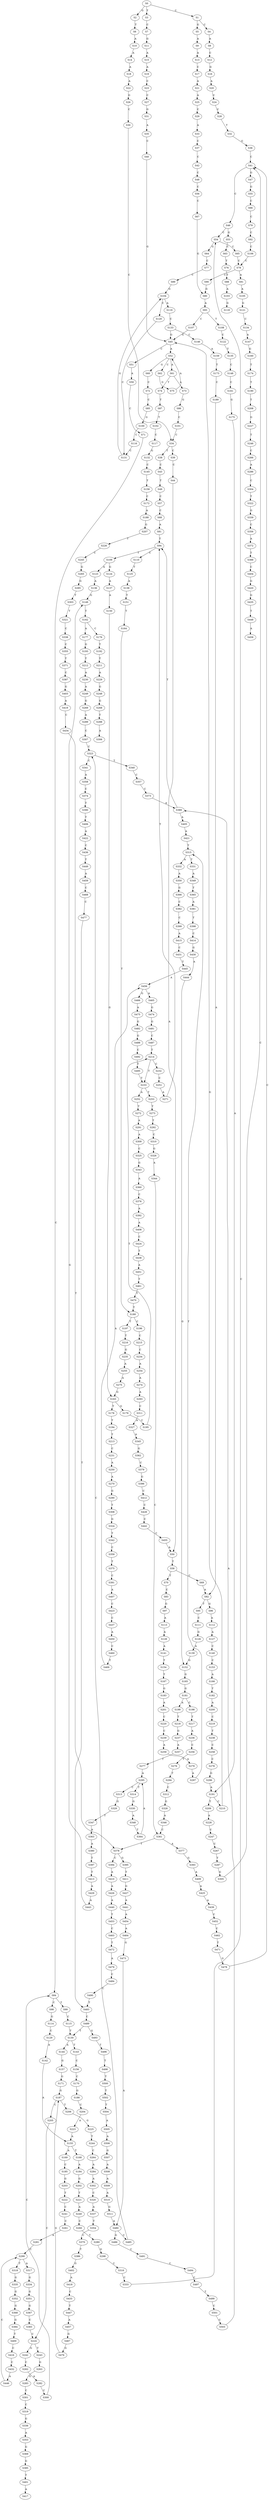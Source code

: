 strict digraph  {
	S0 -> S1 [ label = C ];
	S0 -> S2 [ label = G ];
	S0 -> S3 [ label = T ];
	S1 -> S4 [ label = C ];
	S1 -> S5 [ label = G ];
	S2 -> S6 [ label = T ];
	S3 -> S7 [ label = C ];
	S4 -> S8 [ label = A ];
	S5 -> S9 [ label = A ];
	S6 -> S10 [ label = A ];
	S7 -> S11 [ label = G ];
	S8 -> S12 [ label = C ];
	S9 -> S13 [ label = A ];
	S10 -> S14 [ label = A ];
	S11 -> S15 [ label = A ];
	S12 -> S16 [ label = G ];
	S13 -> S17 [ label = C ];
	S14 -> S18 [ label = A ];
	S15 -> S19 [ label = A ];
	S16 -> S20 [ label = A ];
	S17 -> S21 [ label = A ];
	S18 -> S22 [ label = A ];
	S19 -> S23 [ label = C ];
	S20 -> S24 [ label = C ];
	S21 -> S25 [ label = A ];
	S22 -> S26 [ label = G ];
	S23 -> S27 [ label = C ];
	S24 -> S28 [ label = C ];
	S25 -> S29 [ label = C ];
	S26 -> S30 [ label = C ];
	S27 -> S31 [ label = G ];
	S28 -> S32 [ label = T ];
	S29 -> S33 [ label = A ];
	S30 -> S34 [ label = C ];
	S31 -> S35 [ label = A ];
	S32 -> S36 [ label = G ];
	S33 -> S37 [ label = C ];
	S34 -> S38 [ label = T ];
	S34 -> S39 [ label = C ];
	S35 -> S40 [ label = C ];
	S36 -> S41 [ label = C ];
	S37 -> S42 [ label = C ];
	S38 -> S43 [ label = C ];
	S39 -> S44 [ label = C ];
	S40 -> S45 [ label = G ];
	S41 -> S46 [ label = C ];
	S41 -> S47 [ label = G ];
	S42 -> S48 [ label = C ];
	S43 -> S49 [ label = T ];
	S44 -> S50 [ label = A ];
	S45 -> S51 [ label = C ];
	S45 -> S52 [ label = A ];
	S46 -> S53 [ label = G ];
	S46 -> S54 [ label = C ];
	S47 -> S55 [ label = G ];
	S48 -> S56 [ label = C ];
	S49 -> S57 [ label = C ];
	S50 -> S58 [ label = T ];
	S51 -> S59 [ label = A ];
	S52 -> S60 [ label = G ];
	S52 -> S61 [ label = A ];
	S52 -> S62 [ label = C ];
	S53 -> S63 [ label = C ];
	S54 -> S64 [ label = G ];
	S54 -> S65 [ label = C ];
	S55 -> S66 [ label = C ];
	S56 -> S67 [ label = C ];
	S57 -> S68 [ label = C ];
	S58 -> S69 [ label = C ];
	S58 -> S70 [ label = T ];
	S59 -> S71 [ label = C ];
	S60 -> S72 [ label = C ];
	S61 -> S73 [ label = A ];
	S61 -> S74 [ label = T ];
	S62 -> S75 [ label = G ];
	S63 -> S76 [ label = T ];
	S64 -> S77 [ label = C ];
	S65 -> S78 [ label = C ];
	S66 -> S79 [ label = C ];
	S67 -> S80 [ label = G ];
	S68 -> S81 [ label = A ];
	S69 -> S82 [ label = A ];
	S70 -> S83 [ label = C ];
	S71 -> S84 [ label = C ];
	S72 -> S85 [ label = C ];
	S73 -> S86 [ label = G ];
	S74 -> S87 [ label = T ];
	S75 -> S52 [ label = A ];
	S76 -> S88 [ label = T ];
	S77 -> S89 [ label = C ];
	S78 -> S90 [ label = C ];
	S78 -> S91 [ label = A ];
	S79 -> S92 [ label = C ];
	S80 -> S93 [ label = A ];
	S81 -> S94 [ label = T ];
	S82 -> S95 [ label = T ];
	S82 -> S96 [ label = G ];
	S83 -> S97 [ label = G ];
	S84 -> S98 [ label = C ];
	S84 -> S99 [ label = T ];
	S85 -> S100 [ label = G ];
	S86 -> S101 [ label = C ];
	S87 -> S102 [ label = T ];
	S88 -> S103 [ label = A ];
	S89 -> S104 [ label = G ];
	S90 -> S80 [ label = G ];
	S91 -> S105 [ label = A ];
	S92 -> S106 [ label = C ];
	S93 -> S107 [ label = C ];
	S93 -> S108 [ label = T ];
	S94 -> S109 [ label = T ];
	S94 -> S110 [ label = C ];
	S95 -> S111 [ label = C ];
	S96 -> S112 [ label = A ];
	S97 -> S113 [ label = A ];
	S98 -> S114 [ label = G ];
	S99 -> S115 [ label = C ];
	S100 -> S116 [ label = C ];
	S101 -> S34 [ label = C ];
	S102 -> S117 [ label = C ];
	S103 -> S118 [ label = G ];
	S104 -> S119 [ label = A ];
	S104 -> S120 [ label = C ];
	S105 -> S121 [ label = G ];
	S106 -> S78 [ label = C ];
	S107 -> S45 [ label = G ];
	S108 -> S122 [ label = C ];
	S109 -> S123 [ label = A ];
	S109 -> S124 [ label = G ];
	S110 -> S125 [ label = T ];
	S111 -> S126 [ label = G ];
	S112 -> S127 [ label = A ];
	S113 -> S128 [ label = A ];
	S114 -> S129 [ label = C ];
	S115 -> S130 [ label = T ];
	S116 -> S131 [ label = C ];
	S117 -> S132 [ label = G ];
	S119 -> S133 [ label = C ];
	S120 -> S131 [ label = C ];
	S121 -> S134 [ label = C ];
	S122 -> S135 [ label = T ];
	S123 -> S136 [ label = A ];
	S124 -> S137 [ label = A ];
	S125 -> S138 [ label = A ];
	S126 -> S139 [ label = A ];
	S127 -> S140 [ label = C ];
	S128 -> S141 [ label = A ];
	S129 -> S142 [ label = A ];
	S130 -> S143 [ label = T ];
	S130 -> S144 [ label = A ];
	S131 -> S104 [ label = G ];
	S132 -> S145 [ label = C ];
	S133 -> S146 [ label = C ];
	S133 -> S45 [ label = G ];
	S134 -> S147 [ label = A ];
	S135 -> S148 [ label = C ];
	S136 -> S149 [ label = G ];
	S137 -> S150 [ label = A ];
	S138 -> S151 [ label = T ];
	S139 -> S152 [ label = G ];
	S140 -> S153 [ label = C ];
	S141 -> S154 [ label = T ];
	S142 -> S155 [ label = A ];
	S143 -> S156 [ label = C ];
	S144 -> S157 [ label = G ];
	S145 -> S158 [ label = T ];
	S146 -> S159 [ label = A ];
	S147 -> S160 [ label = G ];
	S148 -> S161 [ label = C ];
	S149 -> S162 [ label = T ];
	S150 -> S163 [ label = G ];
	S151 -> S164 [ label = T ];
	S152 -> S165 [ label = G ];
	S153 -> S166 [ label = A ];
	S154 -> S167 [ label = T ];
	S155 -> S168 [ label = T ];
	S155 -> S169 [ label = A ];
	S156 -> S170 [ label = C ];
	S157 -> S171 [ label = G ];
	S158 -> S172 [ label = C ];
	S159 -> S173 [ label = T ];
	S160 -> S174 [ label = T ];
	S161 -> S175 [ label = G ];
	S162 -> S176 [ label = C ];
	S162 -> S177 [ label = A ];
	S163 -> S178 [ label = T ];
	S163 -> S179 [ label = G ];
	S164 -> S180 [ label = T ];
	S165 -> S181 [ label = G ];
	S166 -> S182 [ label = T ];
	S167 -> S183 [ label = G ];
	S168 -> S184 [ label = A ];
	S169 -> S185 [ label = C ];
	S170 -> S186 [ label = G ];
	S171 -> S187 [ label = G ];
	S172 -> S188 [ label = A ];
	S173 -> S189 [ label = C ];
	S174 -> S190 [ label = T ];
	S175 -> S191 [ label = A ];
	S176 -> S192 [ label = T ];
	S177 -> S193 [ label = G ];
	S178 -> S194 [ label = T ];
	S179 -> S195 [ label = C ];
	S180 -> S196 [ label = C ];
	S180 -> S197 [ label = T ];
	S181 -> S198 [ label = C ];
	S181 -> S199 [ label = A ];
	S182 -> S200 [ label = A ];
	S183 -> S201 [ label = A ];
	S184 -> S202 [ label = G ];
	S185 -> S203 [ label = G ];
	S186 -> S204 [ label = C ];
	S187 -> S205 [ label = C ];
	S187 -> S206 [ label = T ];
	S188 -> S207 [ label = G ];
	S189 -> S82 [ label = A ];
	S190 -> S208 [ label = T ];
	S191 -> S209 [ label = T ];
	S191 -> S210 [ label = C ];
	S192 -> S211 [ label = T ];
	S193 -> S212 [ label = T ];
	S194 -> S213 [ label = T ];
	S195 -> S214 [ label = T ];
	S196 -> S215 [ label = C ];
	S197 -> S216 [ label = T ];
	S198 -> S217 [ label = T ];
	S199 -> S218 [ label = T ];
	S200 -> S219 [ label = C ];
	S201 -> S220 [ label = C ];
	S202 -> S221 [ label = T ];
	S203 -> S222 [ label = T ];
	S204 -> S223 [ label = A ];
	S205 -> S224 [ label = C ];
	S206 -> S225 [ label = G ];
	S207 -> S226 [ label = T ];
	S208 -> S227 [ label = G ];
	S209 -> S228 [ label = A ];
	S210 -> S45 [ label = G ];
	S211 -> S229 [ label = A ];
	S212 -> S230 [ label = A ];
	S213 -> S231 [ label = C ];
	S214 -> S232 [ label = C ];
	S214 -> S233 [ label = T ];
	S215 -> S234 [ label = C ];
	S216 -> S235 [ label = G ];
	S217 -> S236 [ label = A ];
	S218 -> S237 [ label = G ];
	S219 -> S238 [ label = T ];
	S220 -> S239 [ label = C ];
	S221 -> S240 [ label = A ];
	S222 -> S241 [ label = C ];
	S223 -> S155 [ label = A ];
	S224 -> S242 [ label = G ];
	S224 -> S243 [ label = T ];
	S225 -> S244 [ label = T ];
	S226 -> S245 [ label = C ];
	S227 -> S246 [ label = T ];
	S228 -> S247 [ label = C ];
	S229 -> S248 [ label = G ];
	S230 -> S249 [ label = A ];
	S231 -> S250 [ label = A ];
	S232 -> S251 [ label = C ];
	S233 -> S252 [ label = A ];
	S233 -> S253 [ label = T ];
	S234 -> S254 [ label = A ];
	S235 -> S255 [ label = A ];
	S236 -> S256 [ label = C ];
	S237 -> S257 [ label = A ];
	S238 -> S258 [ label = C ];
	S239 -> S259 [ label = A ];
	S240 -> S260 [ label = C ];
	S241 -> S261 [ label = C ];
	S242 -> S262 [ label = C ];
	S243 -> S263 [ label = G ];
	S244 -> S264 [ label = C ];
	S245 -> S265 [ label = G ];
	S246 -> S266 [ label = C ];
	S247 -> S267 [ label = C ];
	S248 -> S268 [ label = G ];
	S249 -> S269 [ label = G ];
	S250 -> S270 [ label = A ];
	S251 -> S271 [ label = A ];
	S252 -> S272 [ label = T ];
	S253 -> S273 [ label = T ];
	S254 -> S274 [ label = A ];
	S255 -> S275 [ label = A ];
	S256 -> S276 [ label = T ];
	S257 -> S277 [ label = T ];
	S258 -> S278 [ label = C ];
	S259 -> S279 [ label = A ];
	S260 -> S280 [ label = T ];
	S261 -> S281 [ label = A ];
	S262 -> S282 [ label = A ];
	S263 -> S283 [ label = G ];
	S264 -> S284 [ label = A ];
	S265 -> S285 [ label = G ];
	S266 -> S286 [ label = A ];
	S267 -> S287 [ label = T ];
	S268 -> S288 [ label = T ];
	S269 -> S289 [ label = A ];
	S270 -> S290 [ label = G ];
	S271 -> S94 [ label = T ];
	S272 -> S291 [ label = A ];
	S273 -> S292 [ label = T ];
	S274 -> S293 [ label = A ];
	S275 -> S163 [ label = G ];
	S276 -> S294 [ label = T ];
	S277 -> S295 [ label = A ];
	S278 -> S296 [ label = G ];
	S279 -> S297 [ label = A ];
	S280 -> S298 [ label = G ];
	S281 -> S299 [ label = C ];
	S282 -> S300 [ label = C ];
	S283 -> S301 [ label = C ];
	S284 -> S302 [ label = A ];
	S285 -> S303 [ label = T ];
	S286 -> S304 [ label = C ];
	S287 -> S305 [ label = G ];
	S288 -> S306 [ label = A ];
	S289 -> S307 [ label = C ];
	S290 -> S308 [ label = T ];
	S291 -> S309 [ label = A ];
	S292 -> S310 [ label = C ];
	S293 -> S311 [ label = C ];
	S294 -> S312 [ label = C ];
	S295 -> S313 [ label = C ];
	S295 -> S314 [ label = T ];
	S296 -> S191 [ label = A ];
	S297 -> S315 [ label = T ];
	S298 -> S316 [ label = C ];
	S299 -> S317 [ label = A ];
	S299 -> S318 [ label = T ];
	S300 -> S84 [ label = C ];
	S301 -> S319 [ label = C ];
	S302 -> S320 [ label = C ];
	S303 -> S321 [ label = T ];
	S304 -> S322 [ label = T ];
	S305 -> S41 [ label = C ];
	S307 -> S323 [ label = C ];
	S308 -> S324 [ label = G ];
	S309 -> S325 [ label = C ];
	S310 -> S326 [ label = G ];
	S311 -> S327 [ label = A ];
	S312 -> S328 [ label = G ];
	S313 -> S329 [ label = G ];
	S314 -> S330 [ label = G ];
	S315 -> S331 [ label = T ];
	S315 -> S332 [ label = A ];
	S316 -> S333 [ label = C ];
	S317 -> S334 [ label = G ];
	S318 -> S335 [ label = G ];
	S319 -> S336 [ label = G ];
	S320 -> S337 [ label = A ];
	S321 -> S338 [ label = C ];
	S322 -> S339 [ label = G ];
	S323 -> S340 [ label = T ];
	S323 -> S341 [ label = C ];
	S324 -> S342 [ label = T ];
	S325 -> S343 [ label = G ];
	S326 -> S344 [ label = A ];
	S327 -> S345 [ label = A ];
	S328 -> S346 [ label = A ];
	S329 -> S347 [ label = T ];
	S330 -> S348 [ label = A ];
	S331 -> S349 [ label = A ];
	S332 -> S350 [ label = A ];
	S333 -> S54 [ label = C ];
	S334 -> S351 [ label = G ];
	S335 -> S352 [ label = G ];
	S336 -> S353 [ label = A ];
	S337 -> S354 [ label = T ];
	S338 -> S355 [ label = C ];
	S339 -> S356 [ label = C ];
	S340 -> S357 [ label = C ];
	S341 -> S358 [ label = A ];
	S342 -> S359 [ label = C ];
	S343 -> S360 [ label = A ];
	S344 -> S361 [ label = C ];
	S345 -> S362 [ label = G ];
	S346 -> S361 [ label = C ];
	S347 -> S363 [ label = A ];
	S348 -> S364 [ label = T ];
	S349 -> S365 [ label = T ];
	S350 -> S366 [ label = G ];
	S351 -> S367 [ label = G ];
	S352 -> S368 [ label = G ];
	S353 -> S369 [ label = G ];
	S354 -> S370 [ label = C ];
	S355 -> S371 [ label = T ];
	S356 -> S372 [ label = A ];
	S357 -> S373 [ label = C ];
	S358 -> S374 [ label = C ];
	S359 -> S375 [ label = T ];
	S360 -> S376 [ label = C ];
	S361 -> S377 [ label = A ];
	S361 -> S378 [ label = T ];
	S362 -> S379 [ label = C ];
	S363 -> S380 [ label = A ];
	S364 -> S295 [ label = A ];
	S365 -> S381 [ label = A ];
	S366 -> S382 [ label = C ];
	S367 -> S383 [ label = C ];
	S368 -> S384 [ label = G ];
	S369 -> S385 [ label = G ];
	S370 -> S386 [ label = T ];
	S371 -> S387 [ label = C ];
	S372 -> S388 [ label = T ];
	S373 -> S389 [ label = A ];
	S374 -> S390 [ label = T ];
	S375 -> S391 [ label = C ];
	S376 -> S392 [ label = A ];
	S377 -> S393 [ label = G ];
	S378 -> S394 [ label = C ];
	S378 -> S395 [ label = G ];
	S379 -> S396 [ label = G ];
	S380 -> S397 [ label = T ];
	S381 -> S398 [ label = T ];
	S382 -> S399 [ label = C ];
	S383 -> S224 [ label = C ];
	S384 -> S400 [ label = T ];
	S385 -> S401 [ label = T ];
	S386 -> S402 [ label = G ];
	S387 -> S403 [ label = G ];
	S388 -> S404 [ label = C ];
	S389 -> S405 [ label = A ];
	S389 -> S94 [ label = T ];
	S390 -> S406 [ label = T ];
	S391 -> S407 [ label = A ];
	S392 -> S408 [ label = A ];
	S393 -> S409 [ label = A ];
	S394 -> S410 [ label = A ];
	S395 -> S411 [ label = T ];
	S396 -> S412 [ label = C ];
	S397 -> S413 [ label = T ];
	S398 -> S414 [ label = C ];
	S399 -> S415 [ label = A ];
	S400 -> S416 [ label = C ];
	S401 -> S417 [ label = A ];
	S402 -> S418 [ label = A ];
	S403 -> S419 [ label = A ];
	S404 -> S420 [ label = G ];
	S405 -> S421 [ label = A ];
	S406 -> S422 [ label = A ];
	S407 -> S423 [ label = C ];
	S408 -> S424 [ label = C ];
	S409 -> S425 [ label = A ];
	S410 -> S426 [ label = A ];
	S411 -> S427 [ label = G ];
	S412 -> S428 [ label = C ];
	S413 -> S429 [ label = A ];
	S414 -> S430 [ label = G ];
	S415 -> S431 [ label = C ];
	S416 -> S432 [ label = C ];
	S418 -> S433 [ label = C ];
	S419 -> S434 [ label = C ];
	S420 -> S435 [ label = G ];
	S421 -> S315 [ label = T ];
	S422 -> S436 [ label = C ];
	S423 -> S437 [ label = C ];
	S424 -> S438 [ label = T ];
	S425 -> S439 [ label = A ];
	S426 -> S440 [ label = A ];
	S427 -> S441 [ label = A ];
	S428 -> S442 [ label = C ];
	S429 -> S443 [ label = A ];
	S430 -> S444 [ label = A ];
	S431 -> S445 [ label = T ];
	S432 -> S446 [ label = A ];
	S433 -> S447 [ label = T ];
	S434 -> S378 [ label = T ];
	S435 -> S448 [ label = T ];
	S436 -> S449 [ label = T ];
	S437 -> S450 [ label = A ];
	S438 -> S451 [ label = A ];
	S439 -> S452 [ label = C ];
	S440 -> S453 [ label = T ];
	S441 -> S454 [ label = A ];
	S442 -> S455 [ label = C ];
	S443 -> S149 [ label = G ];
	S444 -> S152 [ label = G ];
	S445 -> S456 [ label = A ];
	S446 -> S299 [ label = C ];
	S447 -> S457 [ label = A ];
	S448 -> S458 [ label = A ];
	S449 -> S459 [ label = A ];
	S450 -> S460 [ label = C ];
	S451 -> S461 [ label = T ];
	S452 -> S462 [ label = C ];
	S453 -> S463 [ label = C ];
	S454 -> S464 [ label = A ];
	S455 -> S50 [ label = A ];
	S456 -> S465 [ label = A ];
	S456 -> S466 [ label = G ];
	S457 -> S467 [ label = G ];
	S459 -> S468 [ label = C ];
	S460 -> S469 [ label = T ];
	S461 -> S470 [ label = T ];
	S462 -> S471 [ label = T ];
	S463 -> S472 [ label = T ];
	S464 -> S473 [ label = G ];
	S465 -> S474 [ label = G ];
	S466 -> S475 [ label = A ];
	S467 -> S476 [ label = G ];
	S468 -> S477 [ label = C ];
	S469 -> S456 [ label = A ];
	S470 -> S180 [ label = T ];
	S471 -> S478 [ label = G ];
	S472 -> S479 [ label = A ];
	S473 -> S480 [ label = A ];
	S474 -> S481 [ label = G ];
	S475 -> S482 [ label = G ];
	S476 -> S187 [ label = G ];
	S477 -> S483 [ label = T ];
	S478 -> S41 [ label = C ];
	S479 -> S484 [ label = C ];
	S480 -> S485 [ label = C ];
	S480 -> S486 [ label = G ];
	S481 -> S487 [ label = C ];
	S482 -> S488 [ label = G ];
	S483 -> S489 [ label = C ];
	S484 -> S490 [ label = C ];
	S485 -> S323 [ label = C ];
	S486 -> S491 [ label = C ];
	S487 -> S214 [ label = T ];
	S488 -> S492 [ label = C ];
	S489 -> S493 [ label = G ];
	S489 -> S130 [ label = T ];
	S490 -> S483 [ label = T ];
	S491 -> S494 [ label = C ];
	S492 -> S495 [ label = T ];
	S493 -> S496 [ label = T ];
	S494 -> S497 [ label = C ];
	S495 -> S233 [ label = T ];
	S496 -> S498 [ label = T ];
	S497 -> S499 [ label = T ];
	S498 -> S500 [ label = T ];
	S499 -> S501 [ label = C ];
	S500 -> S502 [ label = T ];
	S501 -> S503 [ label = C ];
	S502 -> S504 [ label = T ];
	S503 -> S389 [ label = A ];
	S504 -> S505 [ label = A ];
	S505 -> S506 [ label = A ];
	S506 -> S507 [ label = G ];
	S507 -> S508 [ label = A ];
	S508 -> S509 [ label = A ];
	S509 -> S510 [ label = A ];
	S510 -> S511 [ label = G ];
	S511 -> S480 [ label = A ];
}
